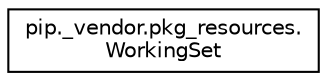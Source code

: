 digraph "Graphical Class Hierarchy"
{
 // LATEX_PDF_SIZE
  edge [fontname="Helvetica",fontsize="10",labelfontname="Helvetica",labelfontsize="10"];
  node [fontname="Helvetica",fontsize="10",shape=record];
  rankdir="LR";
  Node0 [label="pip._vendor.pkg_resources.\lWorkingSet",height=0.2,width=0.4,color="black", fillcolor="white", style="filled",URL="$classpip_1_1__vendor_1_1pkg__resources_1_1WorkingSet.html",tooltip=" "];
}
